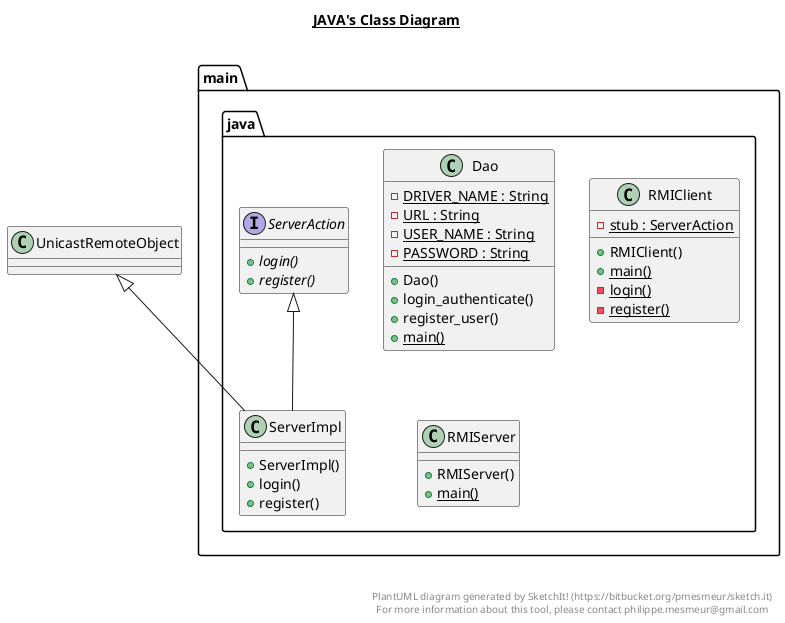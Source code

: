@startuml

title __JAVA's Class Diagram__\n

  package main.java {
    class Dao {
        {static} - DRIVER_NAME : String
        {static} - URL : String
        {static} - USER_NAME : String
        {static} - PASSWORD : String
        + Dao()
        + login_authenticate()
        + register_user()
        {static} + main()
    }
  }
  

  package main.java {
    class RMIClient {
        {static} - stub : ServerAction
        + RMIClient()
        {static} + main()
        {static} - login()
        {static} - register()
    }
  }
  

  package main.java {
    class RMIServer {
        + RMIServer()
        {static} + main()
    }
  }
  

  package main.java {
    interface ServerAction {
        {abstract} + login()
        {abstract} + register()
    }
  }
  

  package main.java {
    class ServerImpl {
        + ServerImpl()
        + login()
        + register()
    }
  }
  

  ServerImpl -up-|> ServerAction
  ServerImpl -up-|> UnicastRemoteObject


right footer


PlantUML diagram generated by SketchIt! (https://bitbucket.org/pmesmeur/sketch.it)
For more information about this tool, please contact philippe.mesmeur@gmail.com
endfooter

@enduml
